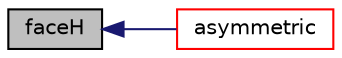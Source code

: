 digraph "faceH"
{
  bgcolor="transparent";
  edge [fontname="Helvetica",fontsize="10",labelfontname="Helvetica",labelfontsize="10"];
  node [fontname="Helvetica",fontsize="10",shape=record];
  rankdir="LR";
  Node1127 [label="faceH",height=0.2,width=0.4,color="black", fillcolor="grey75", style="filled", fontcolor="black"];
  Node1127 -> Node1128 [dir="back",color="midnightblue",fontsize="10",style="solid",fontname="Helvetica"];
  Node1128 [label="asymmetric",height=0.2,width=0.4,color="red",URL="$a28105.html#aff45003a4c4226b1f6f4e5e24d382e03"];
}
